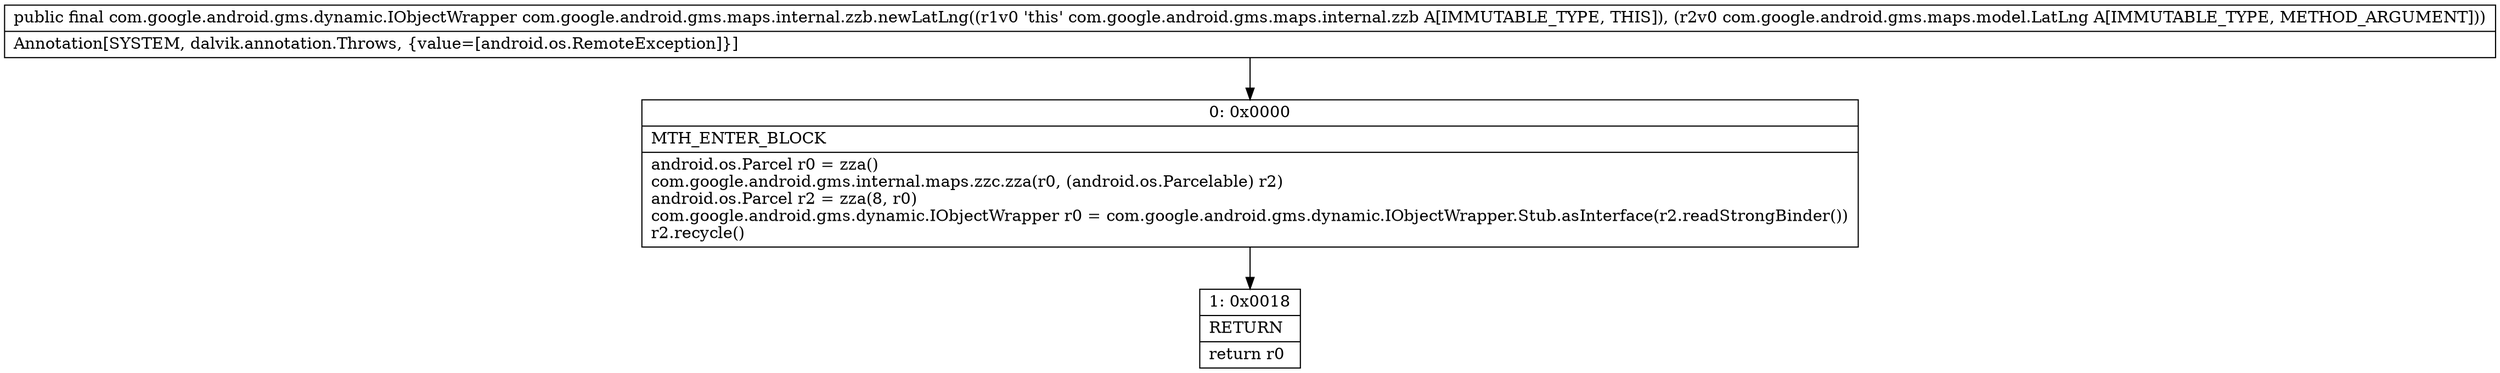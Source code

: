 digraph "CFG forcom.google.android.gms.maps.internal.zzb.newLatLng(Lcom\/google\/android\/gms\/maps\/model\/LatLng;)Lcom\/google\/android\/gms\/dynamic\/IObjectWrapper;" {
Node_0 [shape=record,label="{0\:\ 0x0000|MTH_ENTER_BLOCK\l|android.os.Parcel r0 = zza()\lcom.google.android.gms.internal.maps.zzc.zza(r0, (android.os.Parcelable) r2)\landroid.os.Parcel r2 = zza(8, r0)\lcom.google.android.gms.dynamic.IObjectWrapper r0 = com.google.android.gms.dynamic.IObjectWrapper.Stub.asInterface(r2.readStrongBinder())\lr2.recycle()\l}"];
Node_1 [shape=record,label="{1\:\ 0x0018|RETURN\l|return r0\l}"];
MethodNode[shape=record,label="{public final com.google.android.gms.dynamic.IObjectWrapper com.google.android.gms.maps.internal.zzb.newLatLng((r1v0 'this' com.google.android.gms.maps.internal.zzb A[IMMUTABLE_TYPE, THIS]), (r2v0 com.google.android.gms.maps.model.LatLng A[IMMUTABLE_TYPE, METHOD_ARGUMENT]))  | Annotation[SYSTEM, dalvik.annotation.Throws, \{value=[android.os.RemoteException]\}]\l}"];
MethodNode -> Node_0;
Node_0 -> Node_1;
}

